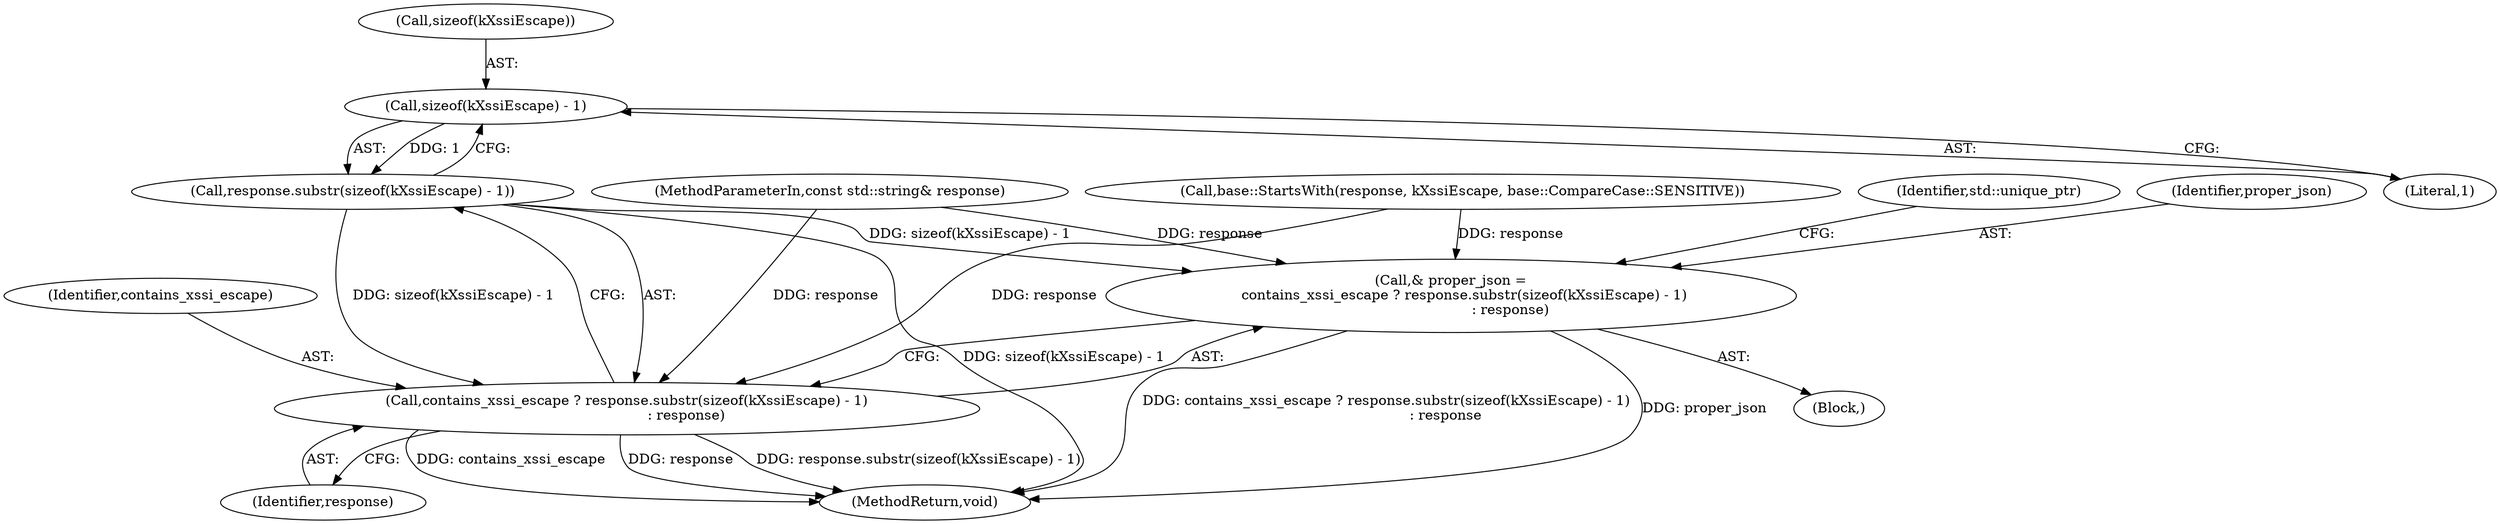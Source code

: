 digraph "0_Chrome_c0947dabeaa10da67798c1bbc668dca4b280cad5_0@API" {
"1000128" [label="(Call,sizeof(kXssiEscape) - 1)"];
"1000127" [label="(Call,response.substr(sizeof(kXssiEscape) - 1))"];
"1000123" [label="(Call,& proper_json =\n      contains_xssi_escape ? response.substr(sizeof(kXssiEscape) - 1)\n                           : response)"];
"1000125" [label="(Call,contains_xssi_escape ? response.substr(sizeof(kXssiEscape) - 1)\n                           : response)"];
"1000129" [label="(Call,sizeof(kXssiEscape))"];
"1000128" [label="(Call,sizeof(kXssiEscape) - 1)"];
"1000243" [label="(MethodReturn,void)"];
"1000103" [label="(MethodParameterIn,const std::string& response)"];
"1000136" [label="(Identifier,std::unique_ptr)"];
"1000114" [label="(Block,)"];
"1000125" [label="(Call,contains_xssi_escape ? response.substr(sizeof(kXssiEscape) - 1)\n                           : response)"];
"1000126" [label="(Identifier,contains_xssi_escape)"];
"1000123" [label="(Call,& proper_json =\n      contains_xssi_escape ? response.substr(sizeof(kXssiEscape) - 1)\n                           : response)"];
"1000131" [label="(Literal,1)"];
"1000118" [label="(Call,base::StartsWith(response, kXssiEscape, base::CompareCase::SENSITIVE))"];
"1000127" [label="(Call,response.substr(sizeof(kXssiEscape) - 1))"];
"1000124" [label="(Identifier,proper_json)"];
"1000132" [label="(Identifier,response)"];
"1000128" -> "1000127"  [label="AST: "];
"1000128" -> "1000131"  [label="CFG: "];
"1000129" -> "1000128"  [label="AST: "];
"1000131" -> "1000128"  [label="AST: "];
"1000127" -> "1000128"  [label="CFG: "];
"1000128" -> "1000127"  [label="DDG: 1"];
"1000127" -> "1000125"  [label="AST: "];
"1000125" -> "1000127"  [label="CFG: "];
"1000127" -> "1000243"  [label="DDG: sizeof(kXssiEscape) - 1"];
"1000127" -> "1000123"  [label="DDG: sizeof(kXssiEscape) - 1"];
"1000127" -> "1000125"  [label="DDG: sizeof(kXssiEscape) - 1"];
"1000123" -> "1000114"  [label="AST: "];
"1000123" -> "1000125"  [label="CFG: "];
"1000124" -> "1000123"  [label="AST: "];
"1000125" -> "1000123"  [label="AST: "];
"1000136" -> "1000123"  [label="CFG: "];
"1000123" -> "1000243"  [label="DDG: contains_xssi_escape ? response.substr(sizeof(kXssiEscape) - 1)\n                           : response"];
"1000123" -> "1000243"  [label="DDG: proper_json"];
"1000118" -> "1000123"  [label="DDG: response"];
"1000103" -> "1000123"  [label="DDG: response"];
"1000125" -> "1000132"  [label="CFG: "];
"1000126" -> "1000125"  [label="AST: "];
"1000132" -> "1000125"  [label="AST: "];
"1000125" -> "1000243"  [label="DDG: contains_xssi_escape"];
"1000125" -> "1000243"  [label="DDG: response"];
"1000125" -> "1000243"  [label="DDG: response.substr(sizeof(kXssiEscape) - 1)"];
"1000118" -> "1000125"  [label="DDG: response"];
"1000103" -> "1000125"  [label="DDG: response"];
}

